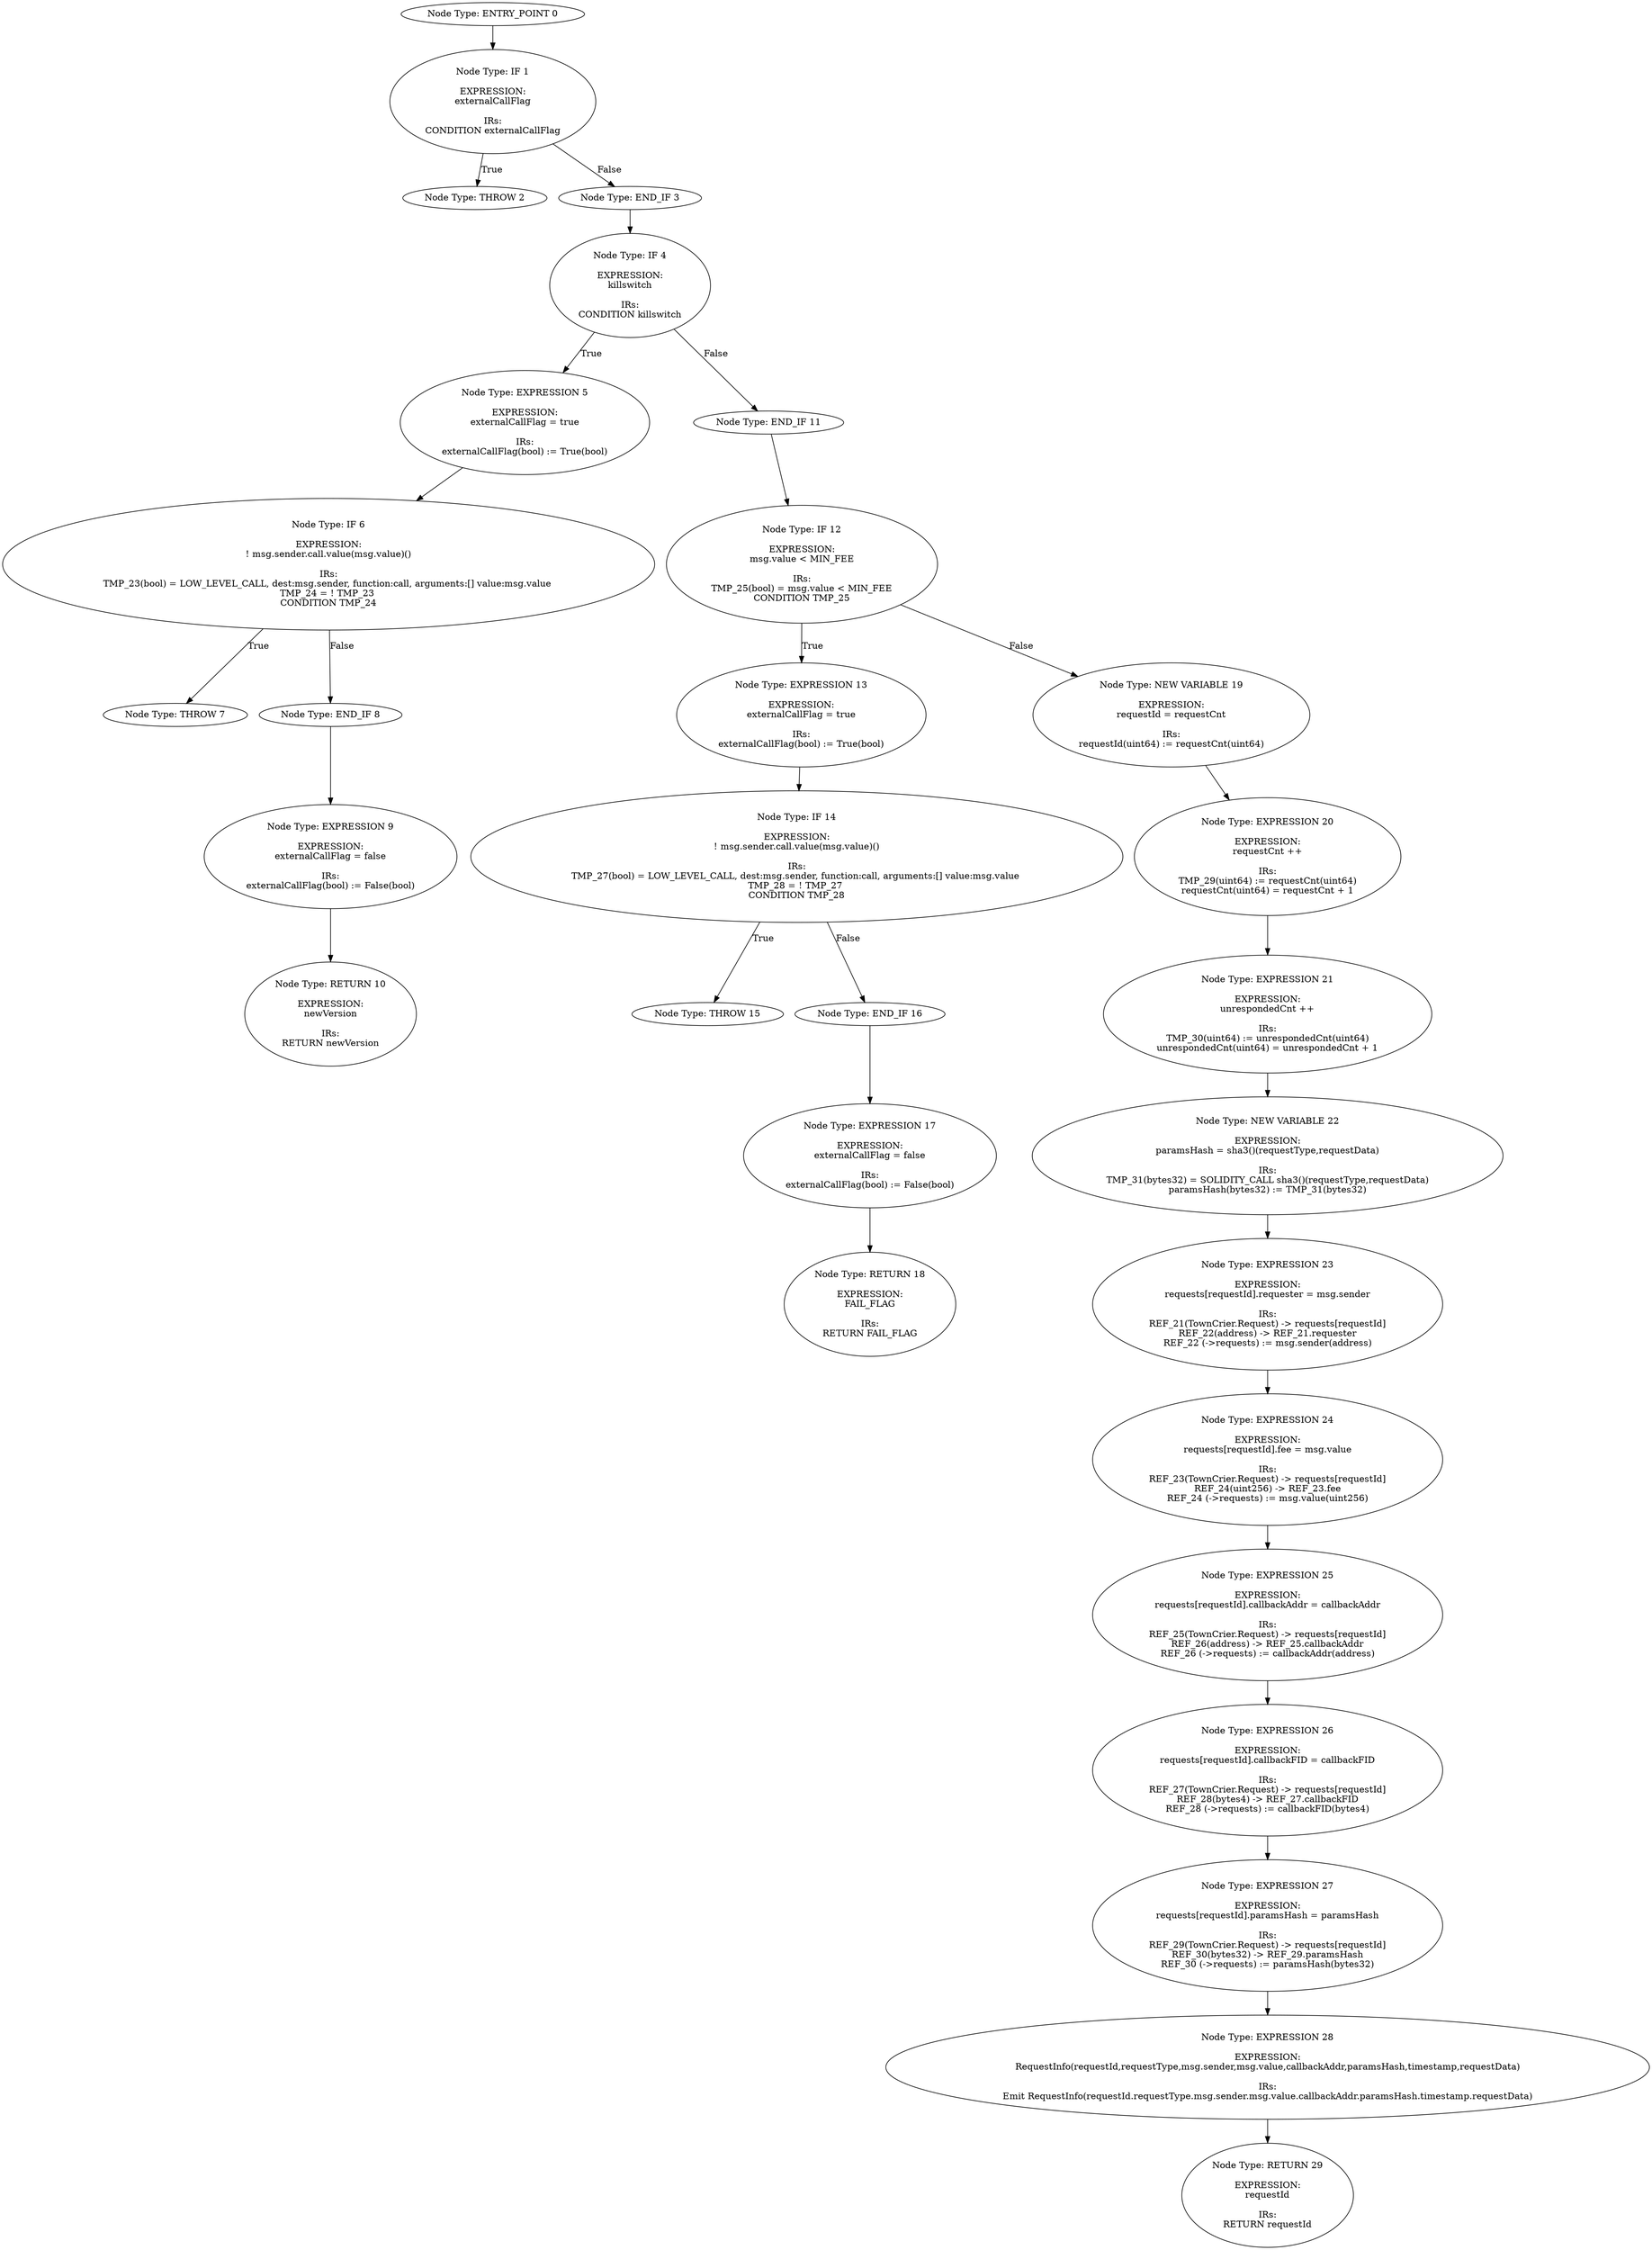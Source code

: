 digraph{
0[label="Node Type: ENTRY_POINT 0
"];
0->1;
1[label="Node Type: IF 1

EXPRESSION:
externalCallFlag

IRs:
CONDITION externalCallFlag"];
1->2[label="True"];
1->3[label="False"];
2[label="Node Type: THROW 2
"];
3[label="Node Type: END_IF 3
"];
3->4;
4[label="Node Type: IF 4

EXPRESSION:
killswitch

IRs:
CONDITION killswitch"];
4->5[label="True"];
4->11[label="False"];
5[label="Node Type: EXPRESSION 5

EXPRESSION:
externalCallFlag = true

IRs:
externalCallFlag(bool) := True(bool)"];
5->6;
6[label="Node Type: IF 6

EXPRESSION:
! msg.sender.call.value(msg.value)()

IRs:
TMP_23(bool) = LOW_LEVEL_CALL, dest:msg.sender, function:call, arguments:[] value:msg.value 
TMP_24 = ! TMP_23 
CONDITION TMP_24"];
6->7[label="True"];
6->8[label="False"];
7[label="Node Type: THROW 7
"];
8[label="Node Type: END_IF 8
"];
8->9;
9[label="Node Type: EXPRESSION 9

EXPRESSION:
externalCallFlag = false

IRs:
externalCallFlag(bool) := False(bool)"];
9->10;
10[label="Node Type: RETURN 10

EXPRESSION:
newVersion

IRs:
RETURN newVersion"];
11[label="Node Type: END_IF 11
"];
11->12;
12[label="Node Type: IF 12

EXPRESSION:
msg.value < MIN_FEE

IRs:
TMP_25(bool) = msg.value < MIN_FEE
CONDITION TMP_25"];
12->13[label="True"];
12->19[label="False"];
13[label="Node Type: EXPRESSION 13

EXPRESSION:
externalCallFlag = true

IRs:
externalCallFlag(bool) := True(bool)"];
13->14;
14[label="Node Type: IF 14

EXPRESSION:
! msg.sender.call.value(msg.value)()

IRs:
TMP_27(bool) = LOW_LEVEL_CALL, dest:msg.sender, function:call, arguments:[] value:msg.value 
TMP_28 = ! TMP_27 
CONDITION TMP_28"];
14->15[label="True"];
14->16[label="False"];
15[label="Node Type: THROW 15
"];
16[label="Node Type: END_IF 16
"];
16->17;
17[label="Node Type: EXPRESSION 17

EXPRESSION:
externalCallFlag = false

IRs:
externalCallFlag(bool) := False(bool)"];
17->18;
18[label="Node Type: RETURN 18

EXPRESSION:
FAIL_FLAG

IRs:
RETURN FAIL_FLAG"];
19[label="Node Type: NEW VARIABLE 19

EXPRESSION:
requestId = requestCnt

IRs:
requestId(uint64) := requestCnt(uint64)"];
19->20;
20[label="Node Type: EXPRESSION 20

EXPRESSION:
requestCnt ++

IRs:
TMP_29(uint64) := requestCnt(uint64)
requestCnt(uint64) = requestCnt + 1"];
20->21;
21[label="Node Type: EXPRESSION 21

EXPRESSION:
unrespondedCnt ++

IRs:
TMP_30(uint64) := unrespondedCnt(uint64)
unrespondedCnt(uint64) = unrespondedCnt + 1"];
21->22;
22[label="Node Type: NEW VARIABLE 22

EXPRESSION:
paramsHash = sha3()(requestType,requestData)

IRs:
TMP_31(bytes32) = SOLIDITY_CALL sha3()(requestType,requestData)
paramsHash(bytes32) := TMP_31(bytes32)"];
22->23;
23[label="Node Type: EXPRESSION 23

EXPRESSION:
requests[requestId].requester = msg.sender

IRs:
REF_21(TownCrier.Request) -> requests[requestId]
REF_22(address) -> REF_21.requester
REF_22 (->requests) := msg.sender(address)"];
23->24;
24[label="Node Type: EXPRESSION 24

EXPRESSION:
requests[requestId].fee = msg.value

IRs:
REF_23(TownCrier.Request) -> requests[requestId]
REF_24(uint256) -> REF_23.fee
REF_24 (->requests) := msg.value(uint256)"];
24->25;
25[label="Node Type: EXPRESSION 25

EXPRESSION:
requests[requestId].callbackAddr = callbackAddr

IRs:
REF_25(TownCrier.Request) -> requests[requestId]
REF_26(address) -> REF_25.callbackAddr
REF_26 (->requests) := callbackAddr(address)"];
25->26;
26[label="Node Type: EXPRESSION 26

EXPRESSION:
requests[requestId].callbackFID = callbackFID

IRs:
REF_27(TownCrier.Request) -> requests[requestId]
REF_28(bytes4) -> REF_27.callbackFID
REF_28 (->requests) := callbackFID(bytes4)"];
26->27;
27[label="Node Type: EXPRESSION 27

EXPRESSION:
requests[requestId].paramsHash = paramsHash

IRs:
REF_29(TownCrier.Request) -> requests[requestId]
REF_30(bytes32) -> REF_29.paramsHash
REF_30 (->requests) := paramsHash(bytes32)"];
27->28;
28[label="Node Type: EXPRESSION 28

EXPRESSION:
RequestInfo(requestId,requestType,msg.sender,msg.value,callbackAddr,paramsHash,timestamp,requestData)

IRs:
Emit RequestInfo(requestId.requestType.msg.sender.msg.value.callbackAddr.paramsHash.timestamp.requestData)"];
28->29;
29[label="Node Type: RETURN 29

EXPRESSION:
requestId

IRs:
RETURN requestId"];
}
